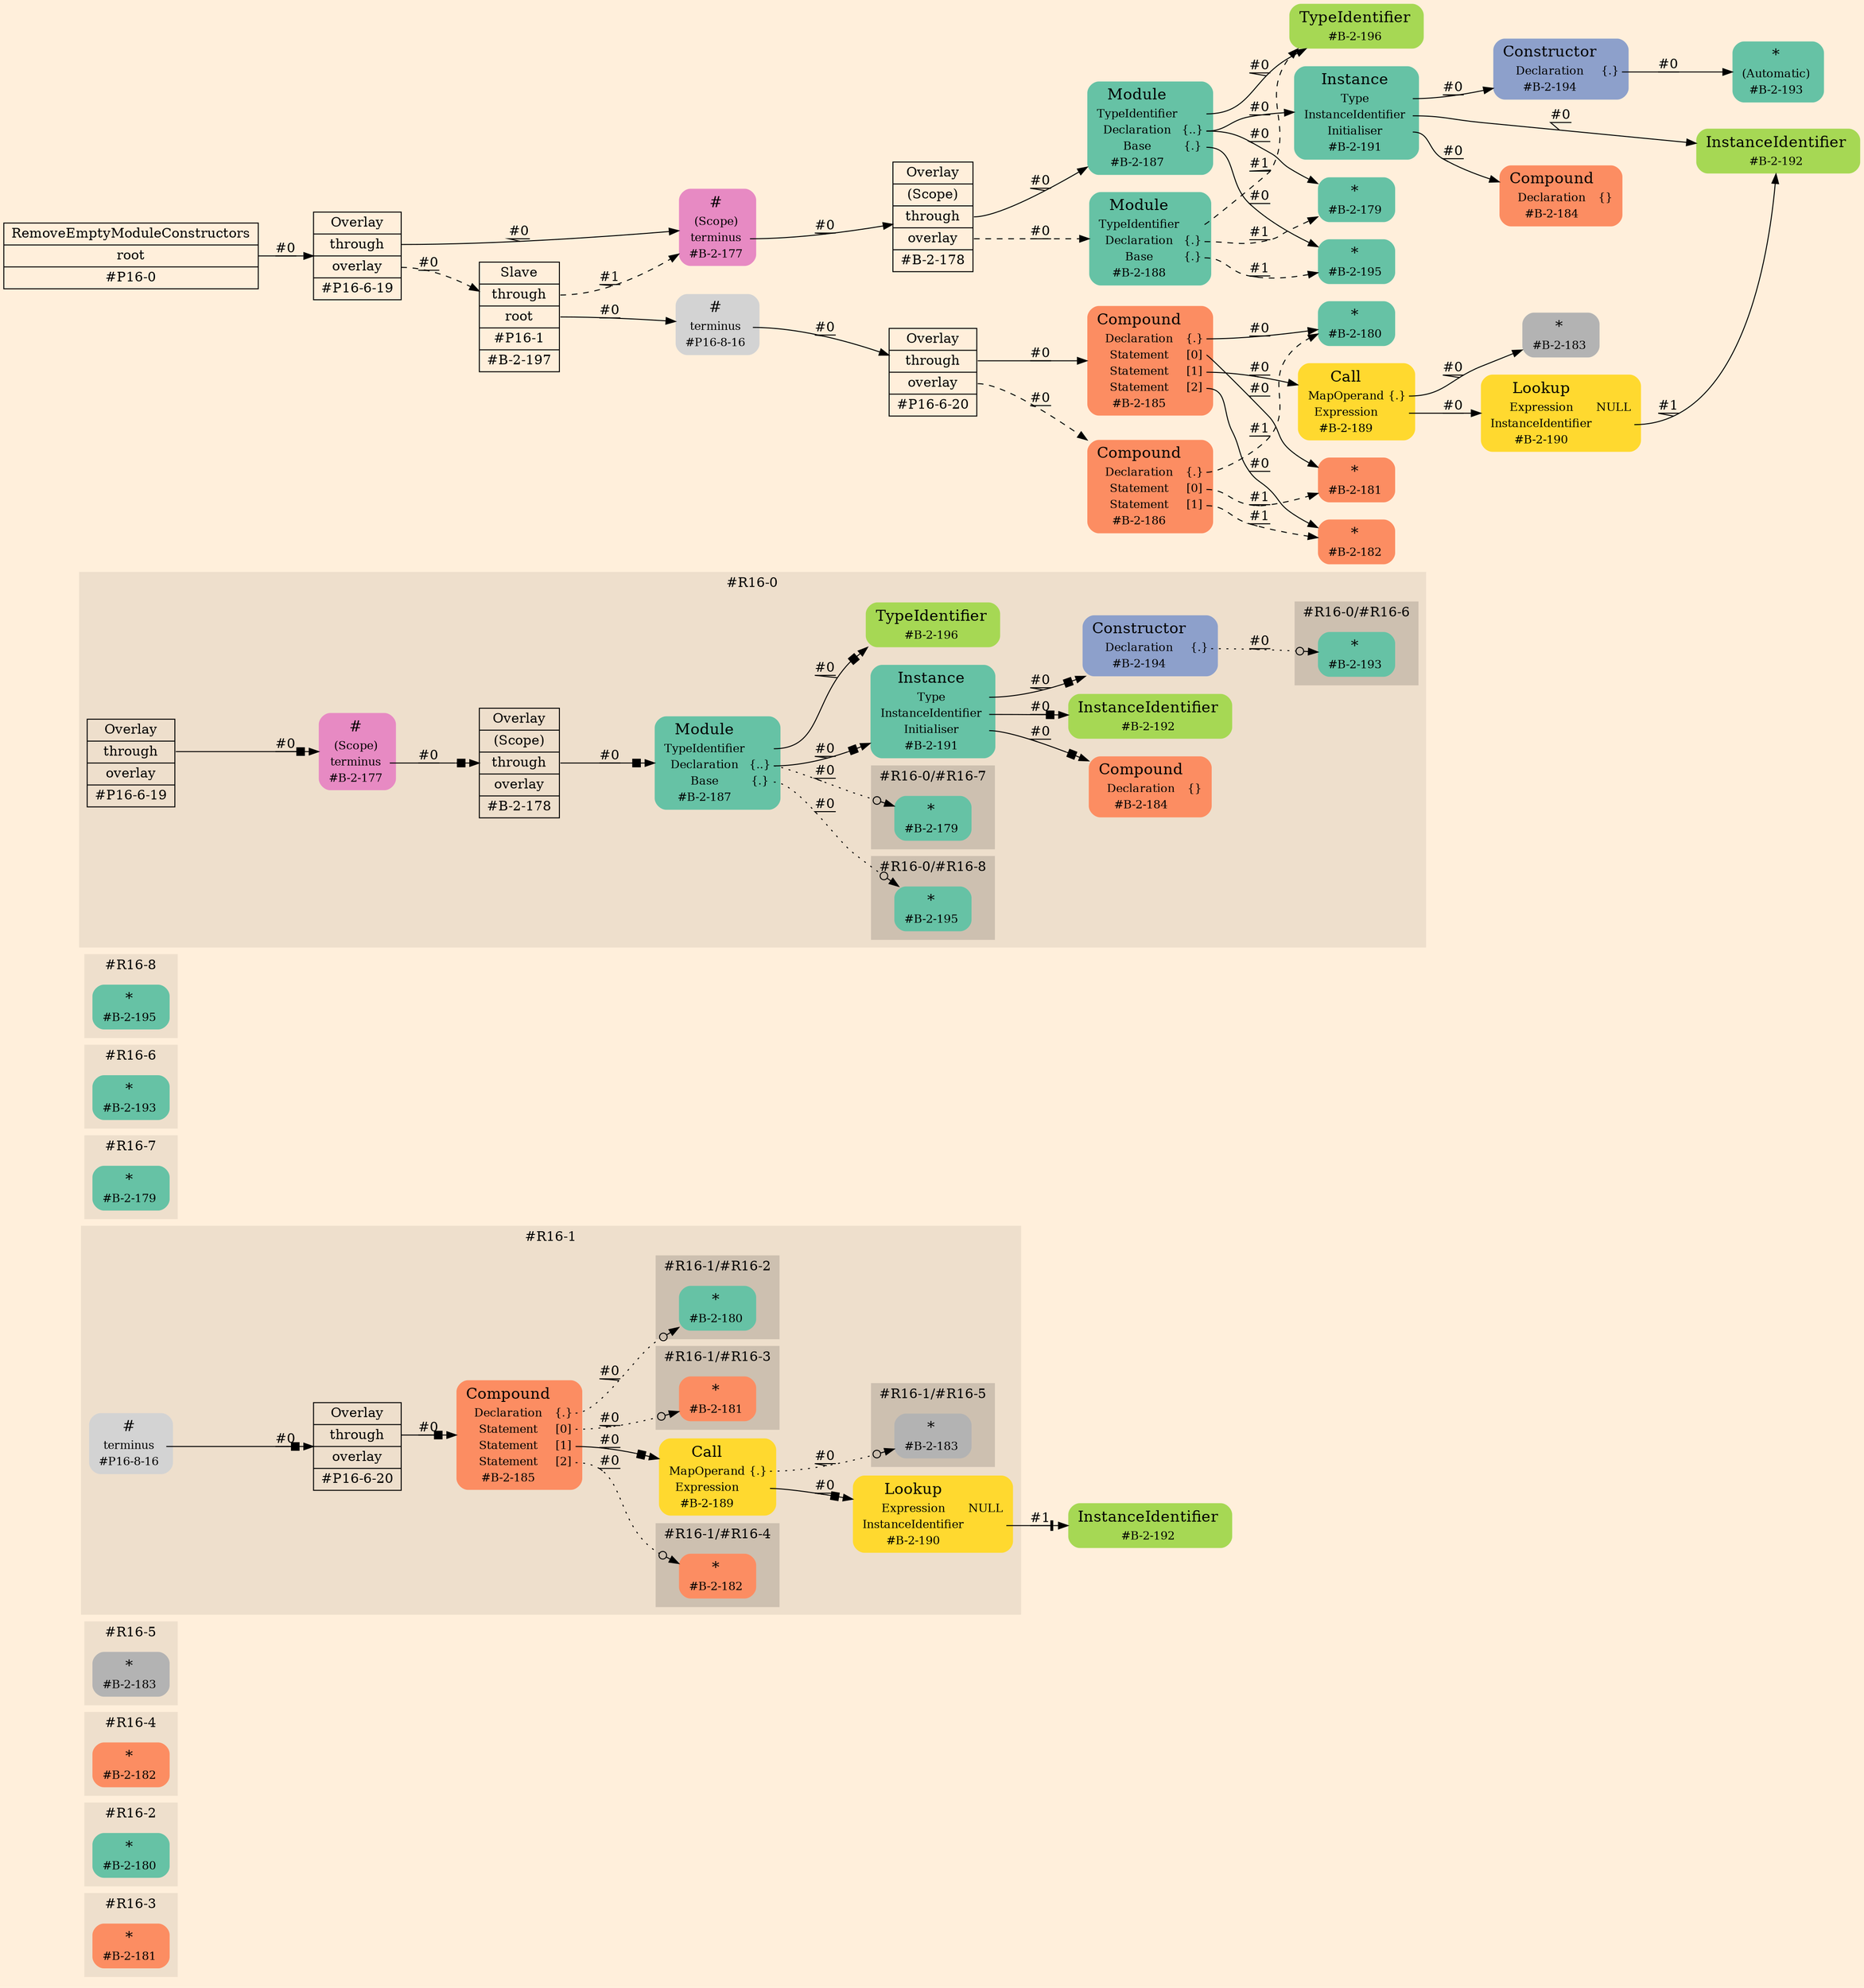 digraph Inferno {
graph [
    rankdir = "LR"
    bgcolor = antiquewhite1
    color = black
    fontcolor = black
];
node [
];
// -------------------- figure #R16-3 --------------------
subgraph "cluster#R16-3" {
    label = "#R16-3"
    style = "filled"
    color = antiquewhite2
    "#R16-3/#B-2-181" [
        shape = "plaintext"
        fillcolor = "/set28/2"
        label = <<TABLE BORDER="0" CELLBORDER="0" CELLSPACING="0">
         <TR><TD><FONT POINT-SIZE="16.0">*</FONT></TD><TD></TD></TR>
         <TR><TD>#B-2-181</TD><TD PORT="port0"></TD></TR>
        </TABLE>>
        style = "rounded,filled"
        fontsize = "12"
    ];
    
}


// -------------------- figure #R16-2 --------------------
subgraph "cluster#R16-2" {
    label = "#R16-2"
    style = "filled"
    color = antiquewhite2
    "#R16-2/#B-2-180" [
        shape = "plaintext"
        fillcolor = "/set28/1"
        label = <<TABLE BORDER="0" CELLBORDER="0" CELLSPACING="0">
         <TR><TD><FONT POINT-SIZE="16.0">*</FONT></TD><TD></TD></TR>
         <TR><TD>#B-2-180</TD><TD PORT="port0"></TD></TR>
        </TABLE>>
        style = "rounded,filled"
        fontsize = "12"
    ];
    
}


// -------------------- figure #R16-4 --------------------
subgraph "cluster#R16-4" {
    label = "#R16-4"
    style = "filled"
    color = antiquewhite2
    "#R16-4/#B-2-182" [
        shape = "plaintext"
        fillcolor = "/set28/2"
        label = <<TABLE BORDER="0" CELLBORDER="0" CELLSPACING="0">
         <TR><TD><FONT POINT-SIZE="16.0">*</FONT></TD><TD></TD></TR>
         <TR><TD>#B-2-182</TD><TD PORT="port0"></TD></TR>
        </TABLE>>
        style = "rounded,filled"
        fontsize = "12"
    ];
    
}


// -------------------- figure #R16-5 --------------------
subgraph "cluster#R16-5" {
    label = "#R16-5"
    style = "filled"
    color = antiquewhite2
    "#R16-5/#B-2-183" [
        shape = "plaintext"
        fillcolor = "/set28/8"
        label = <<TABLE BORDER="0" CELLBORDER="0" CELLSPACING="0">
         <TR><TD><FONT POINT-SIZE="16.0">*</FONT></TD><TD></TD></TR>
         <TR><TD>#B-2-183</TD><TD PORT="port0"></TD></TR>
        </TABLE>>
        style = "rounded,filled"
        fontsize = "12"
    ];
    
}


// -------------------- figure #R16-1 --------------------
"#R16-1/#B-2-192" [
    shape = "plaintext"
    fillcolor = "/set28/5"
    label = <<TABLE BORDER="0" CELLBORDER="0" CELLSPACING="0">
     <TR><TD><FONT POINT-SIZE="16.0">InstanceIdentifier</FONT></TD><TD></TD></TR>
     <TR><TD>#B-2-192</TD><TD PORT="port0"></TD></TR>
    </TABLE>>
    style = "rounded,filled"
    fontsize = "12"
];

subgraph "cluster#R16-1" {
    label = "#R16-1"
    style = "filled"
    color = antiquewhite2
    "#R16-1/#B-2-190" [
        shape = "plaintext"
        fillcolor = "/set28/6"
        label = <<TABLE BORDER="0" CELLBORDER="0" CELLSPACING="0">
         <TR><TD><FONT POINT-SIZE="16.0">Lookup</FONT></TD><TD></TD></TR>
         <TR><TD>Expression</TD><TD PORT="port0">NULL</TD></TR>
         <TR><TD>InstanceIdentifier</TD><TD PORT="port1"></TD></TR>
         <TR><TD>#B-2-190</TD><TD PORT="port2"></TD></TR>
        </TABLE>>
        style = "rounded,filled"
        fontsize = "12"
    ];
    
    "#R16-1/#B-2-185" [
        shape = "plaintext"
        fillcolor = "/set28/2"
        label = <<TABLE BORDER="0" CELLBORDER="0" CELLSPACING="0">
         <TR><TD><FONT POINT-SIZE="16.0">Compound</FONT></TD><TD></TD></TR>
         <TR><TD>Declaration</TD><TD PORT="port0">{.}</TD></TR>
         <TR><TD>Statement</TD><TD PORT="port1">[0]</TD></TR>
         <TR><TD>Statement</TD><TD PORT="port2">[1]</TD></TR>
         <TR><TD>Statement</TD><TD PORT="port3">[2]</TD></TR>
         <TR><TD>#B-2-185</TD><TD PORT="port4"></TD></TR>
        </TABLE>>
        style = "rounded,filled"
        fontsize = "12"
    ];
    
    "#R16-1/#P16-8-16" [
        shape = "plaintext"
        label = <<TABLE BORDER="0" CELLBORDER="0" CELLSPACING="0">
         <TR><TD><FONT POINT-SIZE="16.0">#</FONT></TD><TD></TD></TR>
         <TR><TD>terminus</TD><TD PORT="port0"></TD></TR>
         <TR><TD>#P16-8-16</TD><TD PORT="port1"></TD></TR>
        </TABLE>>
        style = "rounded,filled"
        fontsize = "12"
    ];
    
    "#R16-1/#P16-6-20" [
        shape = "record"
        fillcolor = antiquewhite2
        label = "<fixed> Overlay | <port0> through | <port1> overlay | <port2> #P16-6-20"
        style = "filled"
        fontsize = "14"
        color = black
        fontcolor = black
    ];
    
    "#R16-1/#B-2-189" [
        shape = "plaintext"
        fillcolor = "/set28/6"
        label = <<TABLE BORDER="0" CELLBORDER="0" CELLSPACING="0">
         <TR><TD><FONT POINT-SIZE="16.0">Call</FONT></TD><TD></TD></TR>
         <TR><TD>MapOperand</TD><TD PORT="port0">{.}</TD></TR>
         <TR><TD>Expression</TD><TD PORT="port1"></TD></TR>
         <TR><TD>#B-2-189</TD><TD PORT="port2"></TD></TR>
        </TABLE>>
        style = "rounded,filled"
        fontsize = "12"
    ];
    
    subgraph "cluster#R16-1/#R16-5" {
        label = "#R16-1/#R16-5"
        style = "filled"
        color = antiquewhite3
        "#R16-1/#0/#B-2-183" [
            shape = "plaintext"
            fillcolor = "/set28/8"
            label = <<TABLE BORDER="0" CELLBORDER="0" CELLSPACING="0">
             <TR><TD><FONT POINT-SIZE="16.0">*</FONT></TD><TD></TD></TR>
             <TR><TD>#B-2-183</TD><TD PORT="port0"></TD></TR>
            </TABLE>>
            style = "rounded,filled"
            fontsize = "12"
        ];
        
    }
    
    subgraph "cluster#R16-1/#R16-4" {
        label = "#R16-1/#R16-4"
        style = "filled"
        color = antiquewhite3
        "#R16-1/#0/#B-2-182" [
            shape = "plaintext"
            fillcolor = "/set28/2"
            label = <<TABLE BORDER="0" CELLBORDER="0" CELLSPACING="0">
             <TR><TD><FONT POINT-SIZE="16.0">*</FONT></TD><TD></TD></TR>
             <TR><TD>#B-2-182</TD><TD PORT="port0"></TD></TR>
            </TABLE>>
            style = "rounded,filled"
            fontsize = "12"
        ];
        
    }
    
    subgraph "cluster#R16-1/#R16-2" {
        label = "#R16-1/#R16-2"
        style = "filled"
        color = antiquewhite3
        "#R16-1/#0/#B-2-180" [
            shape = "plaintext"
            fillcolor = "/set28/1"
            label = <<TABLE BORDER="0" CELLBORDER="0" CELLSPACING="0">
             <TR><TD><FONT POINT-SIZE="16.0">*</FONT></TD><TD></TD></TR>
             <TR><TD>#B-2-180</TD><TD PORT="port0"></TD></TR>
            </TABLE>>
            style = "rounded,filled"
            fontsize = "12"
        ];
        
    }
    
    subgraph "cluster#R16-1/#R16-3" {
        label = "#R16-1/#R16-3"
        style = "filled"
        color = antiquewhite3
        "#R16-1/#0/#B-2-181" [
            shape = "plaintext"
            fillcolor = "/set28/2"
            label = <<TABLE BORDER="0" CELLBORDER="0" CELLSPACING="0">
             <TR><TD><FONT POINT-SIZE="16.0">*</FONT></TD><TD></TD></TR>
             <TR><TD>#B-2-181</TD><TD PORT="port0"></TD></TR>
            </TABLE>>
            style = "rounded,filled"
            fontsize = "12"
        ];
        
    }
    
}


// -------------------- figure #R16-7 --------------------
subgraph "cluster#R16-7" {
    label = "#R16-7"
    style = "filled"
    color = antiquewhite2
    "#R16-7/#B-2-179" [
        shape = "plaintext"
        fillcolor = "/set28/1"
        label = <<TABLE BORDER="0" CELLBORDER="0" CELLSPACING="0">
         <TR><TD><FONT POINT-SIZE="16.0">*</FONT></TD><TD></TD></TR>
         <TR><TD>#B-2-179</TD><TD PORT="port0"></TD></TR>
        </TABLE>>
        style = "rounded,filled"
        fontsize = "12"
    ];
    
}


// -------------------- figure #R16-6 --------------------
subgraph "cluster#R16-6" {
    label = "#R16-6"
    style = "filled"
    color = antiquewhite2
    "#R16-6/#B-2-193" [
        shape = "plaintext"
        fillcolor = "/set28/1"
        label = <<TABLE BORDER="0" CELLBORDER="0" CELLSPACING="0">
         <TR><TD><FONT POINT-SIZE="16.0">*</FONT></TD><TD></TD></TR>
         <TR><TD>#B-2-193</TD><TD PORT="port0"></TD></TR>
        </TABLE>>
        style = "rounded,filled"
        fontsize = "12"
    ];
    
}


// -------------------- figure #R16-8 --------------------
subgraph "cluster#R16-8" {
    label = "#R16-8"
    style = "filled"
    color = antiquewhite2
    "#R16-8/#B-2-195" [
        shape = "plaintext"
        fillcolor = "/set28/1"
        label = <<TABLE BORDER="0" CELLBORDER="0" CELLSPACING="0">
         <TR><TD><FONT POINT-SIZE="16.0">*</FONT></TD><TD></TD></TR>
         <TR><TD>#B-2-195</TD><TD PORT="port0"></TD></TR>
        </TABLE>>
        style = "rounded,filled"
        fontsize = "12"
    ];
    
}


// -------------------- figure #R16-0 --------------------
subgraph "cluster#R16-0" {
    label = "#R16-0"
    style = "filled"
    color = antiquewhite2
    "#R16-0/#B-2-196" [
        shape = "plaintext"
        fillcolor = "/set28/5"
        label = <<TABLE BORDER="0" CELLBORDER="0" CELLSPACING="0">
         <TR><TD><FONT POINT-SIZE="16.0">TypeIdentifier</FONT></TD><TD></TD></TR>
         <TR><TD>#B-2-196</TD><TD PORT="port0"></TD></TR>
        </TABLE>>
        style = "rounded,filled"
        fontsize = "12"
    ];
    
    "#R16-0/#B-2-178" [
        shape = "record"
        fillcolor = antiquewhite2
        label = "<fixed> Overlay | <port0> (Scope) | <port1> through | <port2> overlay | <port3> #B-2-178"
        style = "filled"
        fontsize = "14"
        color = black
        fontcolor = black
    ];
    
    "#R16-0/#B-2-187" [
        shape = "plaintext"
        fillcolor = "/set28/1"
        label = <<TABLE BORDER="0" CELLBORDER="0" CELLSPACING="0">
         <TR><TD><FONT POINT-SIZE="16.0">Module</FONT></TD><TD></TD></TR>
         <TR><TD>TypeIdentifier</TD><TD PORT="port0"></TD></TR>
         <TR><TD>Declaration</TD><TD PORT="port1">{..}</TD></TR>
         <TR><TD>Base</TD><TD PORT="port2">{.}</TD></TR>
         <TR><TD>#B-2-187</TD><TD PORT="port3"></TD></TR>
        </TABLE>>
        style = "rounded,filled"
        fontsize = "12"
    ];
    
    "#R16-0/#B-2-184" [
        shape = "plaintext"
        fillcolor = "/set28/2"
        label = <<TABLE BORDER="0" CELLBORDER="0" CELLSPACING="0">
         <TR><TD><FONT POINT-SIZE="16.0">Compound</FONT></TD><TD></TD></TR>
         <TR><TD>Declaration</TD><TD PORT="port0">{}</TD></TR>
         <TR><TD>#B-2-184</TD><TD PORT="port1"></TD></TR>
        </TABLE>>
        style = "rounded,filled"
        fontsize = "12"
    ];
    
    "#R16-0/#B-2-191" [
        shape = "plaintext"
        fillcolor = "/set28/1"
        label = <<TABLE BORDER="0" CELLBORDER="0" CELLSPACING="0">
         <TR><TD><FONT POINT-SIZE="16.0">Instance</FONT></TD><TD></TD></TR>
         <TR><TD>Type</TD><TD PORT="port0"></TD></TR>
         <TR><TD>InstanceIdentifier</TD><TD PORT="port1"></TD></TR>
         <TR><TD>Initialiser</TD><TD PORT="port2"></TD></TR>
         <TR><TD>#B-2-191</TD><TD PORT="port3"></TD></TR>
        </TABLE>>
        style = "rounded,filled"
        fontsize = "12"
    ];
    
    "#R16-0/#B-2-192" [
        shape = "plaintext"
        fillcolor = "/set28/5"
        label = <<TABLE BORDER="0" CELLBORDER="0" CELLSPACING="0">
         <TR><TD><FONT POINT-SIZE="16.0">InstanceIdentifier</FONT></TD><TD></TD></TR>
         <TR><TD>#B-2-192</TD><TD PORT="port0"></TD></TR>
        </TABLE>>
        style = "rounded,filled"
        fontsize = "12"
    ];
    
    "#R16-0/#B-2-177" [
        shape = "plaintext"
        fillcolor = "/set28/4"
        label = <<TABLE BORDER="0" CELLBORDER="0" CELLSPACING="0">
         <TR><TD><FONT POINT-SIZE="16.0">#</FONT></TD><TD></TD></TR>
         <TR><TD>(Scope)</TD><TD PORT="port0"></TD></TR>
         <TR><TD>terminus</TD><TD PORT="port1"></TD></TR>
         <TR><TD>#B-2-177</TD><TD PORT="port2"></TD></TR>
        </TABLE>>
        style = "rounded,filled"
        fontsize = "12"
    ];
    
    "#R16-0/#B-2-194" [
        shape = "plaintext"
        fillcolor = "/set28/3"
        label = <<TABLE BORDER="0" CELLBORDER="0" CELLSPACING="0">
         <TR><TD><FONT POINT-SIZE="16.0">Constructor</FONT></TD><TD></TD></TR>
         <TR><TD>Declaration</TD><TD PORT="port0">{.}</TD></TR>
         <TR><TD>#B-2-194</TD><TD PORT="port1"></TD></TR>
        </TABLE>>
        style = "rounded,filled"
        fontsize = "12"
    ];
    
    "#R16-0/#P16-6-19" [
        shape = "record"
        fillcolor = antiquewhite2
        label = "<fixed> Overlay | <port0> through | <port1> overlay | <port2> #P16-6-19"
        style = "filled"
        fontsize = "14"
        color = black
        fontcolor = black
    ];
    
    subgraph "cluster#R16-0/#R16-8" {
        label = "#R16-0/#R16-8"
        style = "filled"
        color = antiquewhite3
        "#R16-0/#0/#B-2-195" [
            shape = "plaintext"
            fillcolor = "/set28/1"
            label = <<TABLE BORDER="0" CELLBORDER="0" CELLSPACING="0">
             <TR><TD><FONT POINT-SIZE="16.0">*</FONT></TD><TD></TD></TR>
             <TR><TD>#B-2-195</TD><TD PORT="port0"></TD></TR>
            </TABLE>>
            style = "rounded,filled"
            fontsize = "12"
        ];
        
    }
    
    subgraph "cluster#R16-0/#R16-6" {
        label = "#R16-0/#R16-6"
        style = "filled"
        color = antiquewhite3
        "#R16-0/#0/#B-2-193" [
            shape = "plaintext"
            fillcolor = "/set28/1"
            label = <<TABLE BORDER="0" CELLBORDER="0" CELLSPACING="0">
             <TR><TD><FONT POINT-SIZE="16.0">*</FONT></TD><TD></TD></TR>
             <TR><TD>#B-2-193</TD><TD PORT="port0"></TD></TR>
            </TABLE>>
            style = "rounded,filled"
            fontsize = "12"
        ];
        
    }
    
    subgraph "cluster#R16-0/#R16-7" {
        label = "#R16-0/#R16-7"
        style = "filled"
        color = antiquewhite3
        "#R16-0/#0/#B-2-179" [
            shape = "plaintext"
            fillcolor = "/set28/1"
            label = <<TABLE BORDER="0" CELLBORDER="0" CELLSPACING="0">
             <TR><TD><FONT POINT-SIZE="16.0">*</FONT></TD><TD></TD></TR>
             <TR><TD>#B-2-179</TD><TD PORT="port0"></TD></TR>
            </TABLE>>
            style = "rounded,filled"
            fontsize = "12"
        ];
        
    }
    
}


// -------------------- transformation figure --------------------
"CR#P16-0" [
    shape = "record"
    fillcolor = antiquewhite1
    label = "<fixed> RemoveEmptyModuleConstructors | <port0> root | <port1> #P16-0"
    style = "filled"
    fontsize = "14"
    color = black
    fontcolor = black
];

"#P16-6-19" [
    shape = "record"
    fillcolor = antiquewhite1
    label = "<fixed> Overlay | <port0> through | <port1> overlay | <port2> #P16-6-19"
    style = "filled"
    fontsize = "14"
    color = black
    fontcolor = black
];

"#B-2-177" [
    shape = "plaintext"
    fillcolor = "/set28/4"
    label = <<TABLE BORDER="0" CELLBORDER="0" CELLSPACING="0">
     <TR><TD><FONT POINT-SIZE="16.0">#</FONT></TD><TD></TD></TR>
     <TR><TD>(Scope)</TD><TD PORT="port0"></TD></TR>
     <TR><TD>terminus</TD><TD PORT="port1"></TD></TR>
     <TR><TD>#B-2-177</TD><TD PORT="port2"></TD></TR>
    </TABLE>>
    style = "rounded,filled"
    fontsize = "12"
];

"#B-2-178" [
    shape = "record"
    fillcolor = antiquewhite1
    label = "<fixed> Overlay | <port0> (Scope) | <port1> through | <port2> overlay | <port3> #B-2-178"
    style = "filled"
    fontsize = "14"
    color = black
    fontcolor = black
];

"#B-2-187" [
    shape = "plaintext"
    fillcolor = "/set28/1"
    label = <<TABLE BORDER="0" CELLBORDER="0" CELLSPACING="0">
     <TR><TD><FONT POINT-SIZE="16.0">Module</FONT></TD><TD></TD></TR>
     <TR><TD>TypeIdentifier</TD><TD PORT="port0"></TD></TR>
     <TR><TD>Declaration</TD><TD PORT="port1">{..}</TD></TR>
     <TR><TD>Base</TD><TD PORT="port2">{.}</TD></TR>
     <TR><TD>#B-2-187</TD><TD PORT="port3"></TD></TR>
    </TABLE>>
    style = "rounded,filled"
    fontsize = "12"
];

"#B-2-196" [
    shape = "plaintext"
    fillcolor = "/set28/5"
    label = <<TABLE BORDER="0" CELLBORDER="0" CELLSPACING="0">
     <TR><TD><FONT POINT-SIZE="16.0">TypeIdentifier</FONT></TD><TD></TD></TR>
     <TR><TD>#B-2-196</TD><TD PORT="port0"></TD></TR>
    </TABLE>>
    style = "rounded,filled"
    fontsize = "12"
];

"#B-2-191" [
    shape = "plaintext"
    fillcolor = "/set28/1"
    label = <<TABLE BORDER="0" CELLBORDER="0" CELLSPACING="0">
     <TR><TD><FONT POINT-SIZE="16.0">Instance</FONT></TD><TD></TD></TR>
     <TR><TD>Type</TD><TD PORT="port0"></TD></TR>
     <TR><TD>InstanceIdentifier</TD><TD PORT="port1"></TD></TR>
     <TR><TD>Initialiser</TD><TD PORT="port2"></TD></TR>
     <TR><TD>#B-2-191</TD><TD PORT="port3"></TD></TR>
    </TABLE>>
    style = "rounded,filled"
    fontsize = "12"
];

"#B-2-194" [
    shape = "plaintext"
    fillcolor = "/set28/3"
    label = <<TABLE BORDER="0" CELLBORDER="0" CELLSPACING="0">
     <TR><TD><FONT POINT-SIZE="16.0">Constructor</FONT></TD><TD></TD></TR>
     <TR><TD>Declaration</TD><TD PORT="port0">{.}</TD></TR>
     <TR><TD>#B-2-194</TD><TD PORT="port1"></TD></TR>
    </TABLE>>
    style = "rounded,filled"
    fontsize = "12"
];

"#B-2-193" [
    shape = "plaintext"
    fillcolor = "/set28/1"
    label = <<TABLE BORDER="0" CELLBORDER="0" CELLSPACING="0">
     <TR><TD><FONT POINT-SIZE="16.0">*</FONT></TD><TD></TD></TR>
     <TR><TD>(Automatic)</TD><TD PORT="port0"></TD></TR>
     <TR><TD>#B-2-193</TD><TD PORT="port1"></TD></TR>
    </TABLE>>
    style = "rounded,filled"
    fontsize = "12"
];

"#B-2-192" [
    shape = "plaintext"
    fillcolor = "/set28/5"
    label = <<TABLE BORDER="0" CELLBORDER="0" CELLSPACING="0">
     <TR><TD><FONT POINT-SIZE="16.0">InstanceIdentifier</FONT></TD><TD></TD></TR>
     <TR><TD>#B-2-192</TD><TD PORT="port0"></TD></TR>
    </TABLE>>
    style = "rounded,filled"
    fontsize = "12"
];

"#B-2-184" [
    shape = "plaintext"
    fillcolor = "/set28/2"
    label = <<TABLE BORDER="0" CELLBORDER="0" CELLSPACING="0">
     <TR><TD><FONT POINT-SIZE="16.0">Compound</FONT></TD><TD></TD></TR>
     <TR><TD>Declaration</TD><TD PORT="port0">{}</TD></TR>
     <TR><TD>#B-2-184</TD><TD PORT="port1"></TD></TR>
    </TABLE>>
    style = "rounded,filled"
    fontsize = "12"
];

"#B-2-179" [
    shape = "plaintext"
    fillcolor = "/set28/1"
    label = <<TABLE BORDER="0" CELLBORDER="0" CELLSPACING="0">
     <TR><TD><FONT POINT-SIZE="16.0">*</FONT></TD><TD></TD></TR>
     <TR><TD>#B-2-179</TD><TD PORT="port0"></TD></TR>
    </TABLE>>
    style = "rounded,filled"
    fontsize = "12"
];

"#B-2-195" [
    shape = "plaintext"
    fillcolor = "/set28/1"
    label = <<TABLE BORDER="0" CELLBORDER="0" CELLSPACING="0">
     <TR><TD><FONT POINT-SIZE="16.0">*</FONT></TD><TD></TD></TR>
     <TR><TD>#B-2-195</TD><TD PORT="port0"></TD></TR>
    </TABLE>>
    style = "rounded,filled"
    fontsize = "12"
];

"#B-2-188" [
    shape = "plaintext"
    fillcolor = "/set28/1"
    label = <<TABLE BORDER="0" CELLBORDER="0" CELLSPACING="0">
     <TR><TD><FONT POINT-SIZE="16.0">Module</FONT></TD><TD></TD></TR>
     <TR><TD>TypeIdentifier</TD><TD PORT="port0"></TD></TR>
     <TR><TD>Declaration</TD><TD PORT="port1">{.}</TD></TR>
     <TR><TD>Base</TD><TD PORT="port2">{.}</TD></TR>
     <TR><TD>#B-2-188</TD><TD PORT="port3"></TD></TR>
    </TABLE>>
    style = "rounded,filled"
    fontsize = "12"
];

"#B-2-197" [
    shape = "record"
    fillcolor = antiquewhite1
    label = "<fixed> Slave | <port0> through | <port1> root | <port2> #P16-1 | <port3> #B-2-197"
    style = "filled"
    fontsize = "14"
    color = black
    fontcolor = black
];

"#P16-8-16" [
    shape = "plaintext"
    label = <<TABLE BORDER="0" CELLBORDER="0" CELLSPACING="0">
     <TR><TD><FONT POINT-SIZE="16.0">#</FONT></TD><TD></TD></TR>
     <TR><TD>terminus</TD><TD PORT="port0"></TD></TR>
     <TR><TD>#P16-8-16</TD><TD PORT="port1"></TD></TR>
    </TABLE>>
    style = "rounded,filled"
    fontsize = "12"
];

"#P16-6-20" [
    shape = "record"
    fillcolor = antiquewhite1
    label = "<fixed> Overlay | <port0> through | <port1> overlay | <port2> #P16-6-20"
    style = "filled"
    fontsize = "14"
    color = black
    fontcolor = black
];

"#B-2-185" [
    shape = "plaintext"
    fillcolor = "/set28/2"
    label = <<TABLE BORDER="0" CELLBORDER="0" CELLSPACING="0">
     <TR><TD><FONT POINT-SIZE="16.0">Compound</FONT></TD><TD></TD></TR>
     <TR><TD>Declaration</TD><TD PORT="port0">{.}</TD></TR>
     <TR><TD>Statement</TD><TD PORT="port1">[0]</TD></TR>
     <TR><TD>Statement</TD><TD PORT="port2">[1]</TD></TR>
     <TR><TD>Statement</TD><TD PORT="port3">[2]</TD></TR>
     <TR><TD>#B-2-185</TD><TD PORT="port4"></TD></TR>
    </TABLE>>
    style = "rounded,filled"
    fontsize = "12"
];

"#B-2-180" [
    shape = "plaintext"
    fillcolor = "/set28/1"
    label = <<TABLE BORDER="0" CELLBORDER="0" CELLSPACING="0">
     <TR><TD><FONT POINT-SIZE="16.0">*</FONT></TD><TD></TD></TR>
     <TR><TD>#B-2-180</TD><TD PORT="port0"></TD></TR>
    </TABLE>>
    style = "rounded,filled"
    fontsize = "12"
];

"#B-2-181" [
    shape = "plaintext"
    fillcolor = "/set28/2"
    label = <<TABLE BORDER="0" CELLBORDER="0" CELLSPACING="0">
     <TR><TD><FONT POINT-SIZE="16.0">*</FONT></TD><TD></TD></TR>
     <TR><TD>#B-2-181</TD><TD PORT="port0"></TD></TR>
    </TABLE>>
    style = "rounded,filled"
    fontsize = "12"
];

"#B-2-189" [
    shape = "plaintext"
    fillcolor = "/set28/6"
    label = <<TABLE BORDER="0" CELLBORDER="0" CELLSPACING="0">
     <TR><TD><FONT POINT-SIZE="16.0">Call</FONT></TD><TD></TD></TR>
     <TR><TD>MapOperand</TD><TD PORT="port0">{.}</TD></TR>
     <TR><TD>Expression</TD><TD PORT="port1"></TD></TR>
     <TR><TD>#B-2-189</TD><TD PORT="port2"></TD></TR>
    </TABLE>>
    style = "rounded,filled"
    fontsize = "12"
];

"#B-2-183" [
    shape = "plaintext"
    fillcolor = "/set28/8"
    label = <<TABLE BORDER="0" CELLBORDER="0" CELLSPACING="0">
     <TR><TD><FONT POINT-SIZE="16.0">*</FONT></TD><TD></TD></TR>
     <TR><TD>#B-2-183</TD><TD PORT="port0"></TD></TR>
    </TABLE>>
    style = "rounded,filled"
    fontsize = "12"
];

"#B-2-190" [
    shape = "plaintext"
    fillcolor = "/set28/6"
    label = <<TABLE BORDER="0" CELLBORDER="0" CELLSPACING="0">
     <TR><TD><FONT POINT-SIZE="16.0">Lookup</FONT></TD><TD></TD></TR>
     <TR><TD>Expression</TD><TD PORT="port0">NULL</TD></TR>
     <TR><TD>InstanceIdentifier</TD><TD PORT="port1"></TD></TR>
     <TR><TD>#B-2-190</TD><TD PORT="port2"></TD></TR>
    </TABLE>>
    style = "rounded,filled"
    fontsize = "12"
];

"#B-2-182" [
    shape = "plaintext"
    fillcolor = "/set28/2"
    label = <<TABLE BORDER="0" CELLBORDER="0" CELLSPACING="0">
     <TR><TD><FONT POINT-SIZE="16.0">*</FONT></TD><TD></TD></TR>
     <TR><TD>#B-2-182</TD><TD PORT="port0"></TD></TR>
    </TABLE>>
    style = "rounded,filled"
    fontsize = "12"
];

"#B-2-186" [
    shape = "plaintext"
    fillcolor = "/set28/2"
    label = <<TABLE BORDER="0" CELLBORDER="0" CELLSPACING="0">
     <TR><TD><FONT POINT-SIZE="16.0">Compound</FONT></TD><TD></TD></TR>
     <TR><TD>Declaration</TD><TD PORT="port0">{.}</TD></TR>
     <TR><TD>Statement</TD><TD PORT="port1">[0]</TD></TR>
     <TR><TD>Statement</TD><TD PORT="port2">[1]</TD></TR>
     <TR><TD>#B-2-186</TD><TD PORT="port3"></TD></TR>
    </TABLE>>
    style = "rounded,filled"
    fontsize = "12"
];



// -------------------- links --------------------
// links for block CR#P16-0
"CR#P16-0":port0 -> "#P16-6-19" [
    style="solid"
    label = "#0"
    decorate = true
    color = black
    fontcolor = black
];

// links for block #P16-6-19
"#P16-6-19":port0 -> "#B-2-177" [
    style="solid"
    label = "#0"
    decorate = true
    color = black
    fontcolor = black
];

"#P16-6-19":port1 -> "#B-2-197" [
    style="dashed"
    label = "#0"
    decorate = true
    color = black
    fontcolor = black
];

// links for block #B-2-177
"#B-2-177":port1 -> "#B-2-178" [
    style="solid"
    label = "#0"
    decorate = true
    color = black
    fontcolor = black
];

// links for block #B-2-178
"#B-2-178":port1 -> "#B-2-187" [
    style="solid"
    label = "#0"
    decorate = true
    color = black
    fontcolor = black
];

"#B-2-178":port2 -> "#B-2-188" [
    style="dashed"
    label = "#0"
    decorate = true
    color = black
    fontcolor = black
];

// links for block #B-2-187
"#B-2-187":port0 -> "#B-2-196" [
    style="solid"
    label = "#0"
    decorate = true
    color = black
    fontcolor = black
];

"#B-2-187":port1 -> "#B-2-191" [
    style="solid"
    label = "#0"
    decorate = true
    color = black
    fontcolor = black
];

"#B-2-187":port1 -> "#B-2-179" [
    style="solid"
    label = "#0"
    decorate = true
    color = black
    fontcolor = black
];

"#B-2-187":port2 -> "#B-2-195" [
    style="solid"
    label = "#0"
    decorate = true
    color = black
    fontcolor = black
];

// links for block #B-2-196
// links for block #B-2-191
"#B-2-191":port0 -> "#B-2-194" [
    style="solid"
    label = "#0"
    decorate = true
    color = black
    fontcolor = black
];

"#B-2-191":port1 -> "#B-2-192" [
    style="solid"
    label = "#0"
    decorate = true
    color = black
    fontcolor = black
];

"#B-2-191":port2 -> "#B-2-184" [
    style="solid"
    label = "#0"
    decorate = true
    color = black
    fontcolor = black
];

// links for block #B-2-194
"#B-2-194":port0 -> "#B-2-193" [
    style="solid"
    label = "#0"
    decorate = true
    color = black
    fontcolor = black
];

// links for block #B-2-193
// links for block #B-2-192
// links for block #B-2-184
// links for block #B-2-179
// links for block #B-2-195
// links for block #B-2-188
"#B-2-188":port0 -> "#B-2-196" [
    style="dashed"
    label = "#1"
    decorate = true
    color = black
    fontcolor = black
];

"#B-2-188":port1 -> "#B-2-179" [
    style="dashed"
    label = "#1"
    decorate = true
    color = black
    fontcolor = black
];

"#B-2-188":port2 -> "#B-2-195" [
    style="dashed"
    label = "#1"
    decorate = true
    color = black
    fontcolor = black
];

// links for block #B-2-197
"#B-2-197":port0 -> "#B-2-177" [
    style="dashed"
    label = "#1"
    decorate = true
    color = black
    fontcolor = black
];

"#B-2-197":port1 -> "#P16-8-16" [
    style="solid"
    label = "#0"
    decorate = true
    color = black
    fontcolor = black
];

// links for block #P16-8-16
"#P16-8-16":port0 -> "#P16-6-20" [
    style="solid"
    label = "#0"
    decorate = true
    color = black
    fontcolor = black
];

// links for block #P16-6-20
"#P16-6-20":port0 -> "#B-2-185" [
    style="solid"
    label = "#0"
    decorate = true
    color = black
    fontcolor = black
];

"#P16-6-20":port1 -> "#B-2-186" [
    style="dashed"
    label = "#0"
    decorate = true
    color = black
    fontcolor = black
];

// links for block #B-2-185
"#B-2-185":port0 -> "#B-2-180" [
    style="solid"
    label = "#0"
    decorate = true
    color = black
    fontcolor = black
];

"#B-2-185":port1 -> "#B-2-181" [
    style="solid"
    label = "#0"
    decorate = true
    color = black
    fontcolor = black
];

"#B-2-185":port2 -> "#B-2-189" [
    style="solid"
    label = "#0"
    decorate = true
    color = black
    fontcolor = black
];

"#B-2-185":port3 -> "#B-2-182" [
    style="solid"
    label = "#0"
    decorate = true
    color = black
    fontcolor = black
];

// links for block #B-2-180
// links for block #B-2-181
// links for block #B-2-189
"#B-2-189":port0 -> "#B-2-183" [
    style="solid"
    label = "#0"
    decorate = true
    color = black
    fontcolor = black
];

"#B-2-189":port1 -> "#B-2-190" [
    style="solid"
    label = "#0"
    decorate = true
    color = black
    fontcolor = black
];

// links for block #B-2-183
// links for block #B-2-190
"#B-2-190":port1 -> "#B-2-192" [
    style="solid"
    label = "#1"
    decorate = true
    color = black
    fontcolor = black
];

// links for block #B-2-182
// links for block #B-2-186
"#B-2-186":port0 -> "#B-2-180" [
    style="dashed"
    label = "#1"
    decorate = true
    color = black
    fontcolor = black
];

"#B-2-186":port1 -> "#B-2-181" [
    style="dashed"
    label = "#1"
    decorate = true
    color = black
    fontcolor = black
];

"#B-2-186":port2 -> "#B-2-182" [
    style="dashed"
    label = "#1"
    decorate = true
    color = black
    fontcolor = black
];

// links for block #R16-0/#B-2-196
// links for block #R16-0/#B-2-178
"#R16-0/#B-2-178":port1 -> "#R16-0/#B-2-187" [
    style="solid"
    arrowhead="normalnonebox"
    label = "#0"
    decorate = true
    color = black
    fontcolor = black
];

// links for block #R16-0/#B-2-187
"#R16-0/#B-2-187":port0 -> "#R16-0/#B-2-196" [
    style="solid"
    arrowhead="normalnonebox"
    label = "#0"
    decorate = true
    color = black
    fontcolor = black
];

"#R16-0/#B-2-187":port1 -> "#R16-0/#B-2-191" [
    style="solid"
    arrowhead="normalnonebox"
    label = "#0"
    decorate = true
    color = black
    fontcolor = black
];

"#R16-0/#B-2-187":port1 -> "#R16-0/#0/#B-2-179" [
    style="dotted"
    arrowhead="normalnoneodot"
    label = "#0"
    decorate = true
    color = black
    fontcolor = black
];

"#R16-0/#B-2-187":port2 -> "#R16-0/#0/#B-2-195" [
    style="dotted"
    arrowhead="normalnoneodot"
    label = "#0"
    decorate = true
    color = black
    fontcolor = black
];

// links for block #R16-0/#B-2-184
// links for block #R16-0/#B-2-191
"#R16-0/#B-2-191":port0 -> "#R16-0/#B-2-194" [
    style="solid"
    arrowhead="normalnonebox"
    label = "#0"
    decorate = true
    color = black
    fontcolor = black
];

"#R16-0/#B-2-191":port1 -> "#R16-0/#B-2-192" [
    style="solid"
    arrowhead="normalnonebox"
    label = "#0"
    decorate = true
    color = black
    fontcolor = black
];

"#R16-0/#B-2-191":port2 -> "#R16-0/#B-2-184" [
    style="solid"
    arrowhead="normalnonebox"
    label = "#0"
    decorate = true
    color = black
    fontcolor = black
];

// links for block #R16-0/#B-2-192
// links for block #R16-0/#B-2-177
"#R16-0/#B-2-177":port1 -> "#R16-0/#B-2-178" [
    style="solid"
    arrowhead="normalnonebox"
    label = "#0"
    decorate = true
    color = black
    fontcolor = black
];

// links for block #R16-0/#B-2-194
"#R16-0/#B-2-194":port0 -> "#R16-0/#0/#B-2-193" [
    style="dotted"
    arrowhead="normalnoneodot"
    label = "#0"
    decorate = true
    color = black
    fontcolor = black
];

// links for block #R16-0/#P16-6-19
"#R16-0/#P16-6-19":port0 -> "#R16-0/#B-2-177" [
    style="solid"
    arrowhead="normalnonebox"
    label = "#0"
    decorate = true
    color = black
    fontcolor = black
];

// links for block #R16-0/#0/#B-2-195
// links for block #R16-0/#0/#B-2-193
// links for block #R16-0/#0/#B-2-179
// links for block #R16-8/#B-2-195
// links for block #R16-6/#B-2-193
// links for block #R16-7/#B-2-179
// links for block #R16-1/#B-2-192
// links for block #R16-1/#B-2-190
"#R16-1/#B-2-190":port1 -> "#R16-1/#B-2-192" [
    style="solid"
    arrowhead="normalnonetee"
    label = "#1"
    decorate = true
    color = black
    fontcolor = black
];

// links for block #R16-1/#B-2-185
"#R16-1/#B-2-185":port0 -> "#R16-1/#0/#B-2-180" [
    style="dotted"
    arrowhead="normalnoneodot"
    label = "#0"
    decorate = true
    color = black
    fontcolor = black
];

"#R16-1/#B-2-185":port1 -> "#R16-1/#0/#B-2-181" [
    style="dotted"
    arrowhead="normalnoneodot"
    label = "#0"
    decorate = true
    color = black
    fontcolor = black
];

"#R16-1/#B-2-185":port2 -> "#R16-1/#B-2-189" [
    style="solid"
    arrowhead="normalnonebox"
    label = "#0"
    decorate = true
    color = black
    fontcolor = black
];

"#R16-1/#B-2-185":port3 -> "#R16-1/#0/#B-2-182" [
    style="dotted"
    arrowhead="normalnoneodot"
    label = "#0"
    decorate = true
    color = black
    fontcolor = black
];

// links for block #R16-1/#P16-8-16
"#R16-1/#P16-8-16":port0 -> "#R16-1/#P16-6-20" [
    style="solid"
    arrowhead="normalnonebox"
    label = "#0"
    decorate = true
    color = black
    fontcolor = black
];

// links for block #R16-1/#P16-6-20
"#R16-1/#P16-6-20":port0 -> "#R16-1/#B-2-185" [
    style="solid"
    arrowhead="normalnonebox"
    label = "#0"
    decorate = true
    color = black
    fontcolor = black
];

// links for block #R16-1/#B-2-189
"#R16-1/#B-2-189":port0 -> "#R16-1/#0/#B-2-183" [
    style="dotted"
    arrowhead="normalnoneodot"
    label = "#0"
    decorate = true
    color = black
    fontcolor = black
];

"#R16-1/#B-2-189":port1 -> "#R16-1/#B-2-190" [
    style="solid"
    arrowhead="normalnonebox"
    label = "#0"
    decorate = true
    color = black
    fontcolor = black
];

// links for block #R16-1/#0/#B-2-183
// links for block #R16-1/#0/#B-2-182
// links for block #R16-1/#0/#B-2-180
// links for block #R16-1/#0/#B-2-181
// links for block #R16-5/#B-2-183
// links for block #R16-4/#B-2-182
// links for block #R16-2/#B-2-180
// links for block #R16-3/#B-2-181
}
